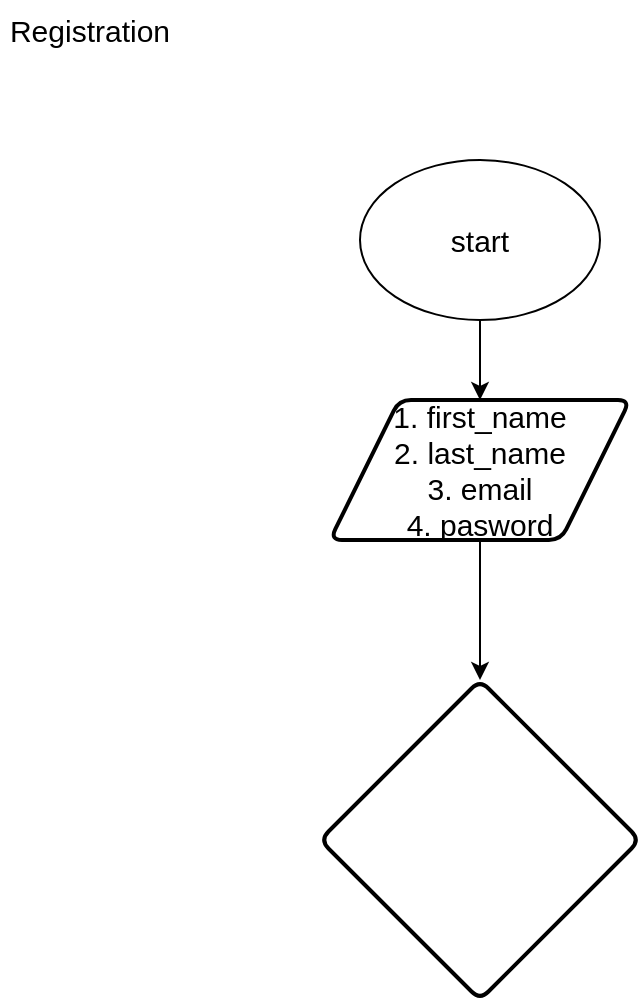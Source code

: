 <mxfile version="20.3.0" type="device"><diagram id="iVvDdYnPFCHl6BUkkEuN" name="Page-1"><mxGraphModel dx="1102" dy="695" grid="1" gridSize="10" guides="1" tooltips="1" connect="1" arrows="1" fold="1" page="1" pageScale="1" pageWidth="850" pageHeight="1100" math="0" shadow="0"><root><mxCell id="0"/><mxCell id="1" parent="0"/><mxCell id="u_ke2MaQ6LMr_dzq4W3j-1" value="Registration" style="text;html=1;strokeColor=none;fillColor=none;align=center;verticalAlign=middle;whiteSpace=wrap;rounded=0;glass=1;fontSize=15;" vertex="1" parent="1"><mxGeometry x="20" y="10" width="90" height="30" as="geometry"/></mxCell><mxCell id="u_ke2MaQ6LMr_dzq4W3j-4" style="edgeStyle=orthogonalEdgeStyle;rounded=0;orthogonalLoop=1;jettySize=auto;html=1;entryX=0.5;entryY=0;entryDx=0;entryDy=0;fontSize=15;" edge="1" parent="1" source="u_ke2MaQ6LMr_dzq4W3j-2" target="u_ke2MaQ6LMr_dzq4W3j-3"><mxGeometry relative="1" as="geometry"/></mxCell><mxCell id="u_ke2MaQ6LMr_dzq4W3j-2" value="start" style="ellipse;whiteSpace=wrap;html=1;glass=1;fontSize=15;" vertex="1" parent="1"><mxGeometry x="200" y="90" width="120" height="80" as="geometry"/></mxCell><mxCell id="u_ke2MaQ6LMr_dzq4W3j-7" value="" style="edgeStyle=orthogonalEdgeStyle;rounded=0;orthogonalLoop=1;jettySize=auto;html=1;fontSize=15;" edge="1" parent="1" source="u_ke2MaQ6LMr_dzq4W3j-3" target="u_ke2MaQ6LMr_dzq4W3j-6"><mxGeometry relative="1" as="geometry"/></mxCell><mxCell id="u_ke2MaQ6LMr_dzq4W3j-3" value="1. first_name&lt;br&gt;2. last_name&lt;br&gt;3. email&lt;br&gt;4. pasword" style="shape=parallelogram;html=1;strokeWidth=2;perimeter=parallelogramPerimeter;whiteSpace=wrap;rounded=1;arcSize=12;size=0.23;glass=1;fontSize=15;" vertex="1" parent="1"><mxGeometry x="185" y="210" width="150" height="70" as="geometry"/></mxCell><mxCell id="u_ke2MaQ6LMr_dzq4W3j-6" value="" style="rhombus;whiteSpace=wrap;html=1;fontSize=15;strokeWidth=2;rounded=1;arcSize=12;glass=1;" vertex="1" parent="1"><mxGeometry x="180" y="350" width="160" height="160" as="geometry"/></mxCell></root></mxGraphModel></diagram></mxfile>